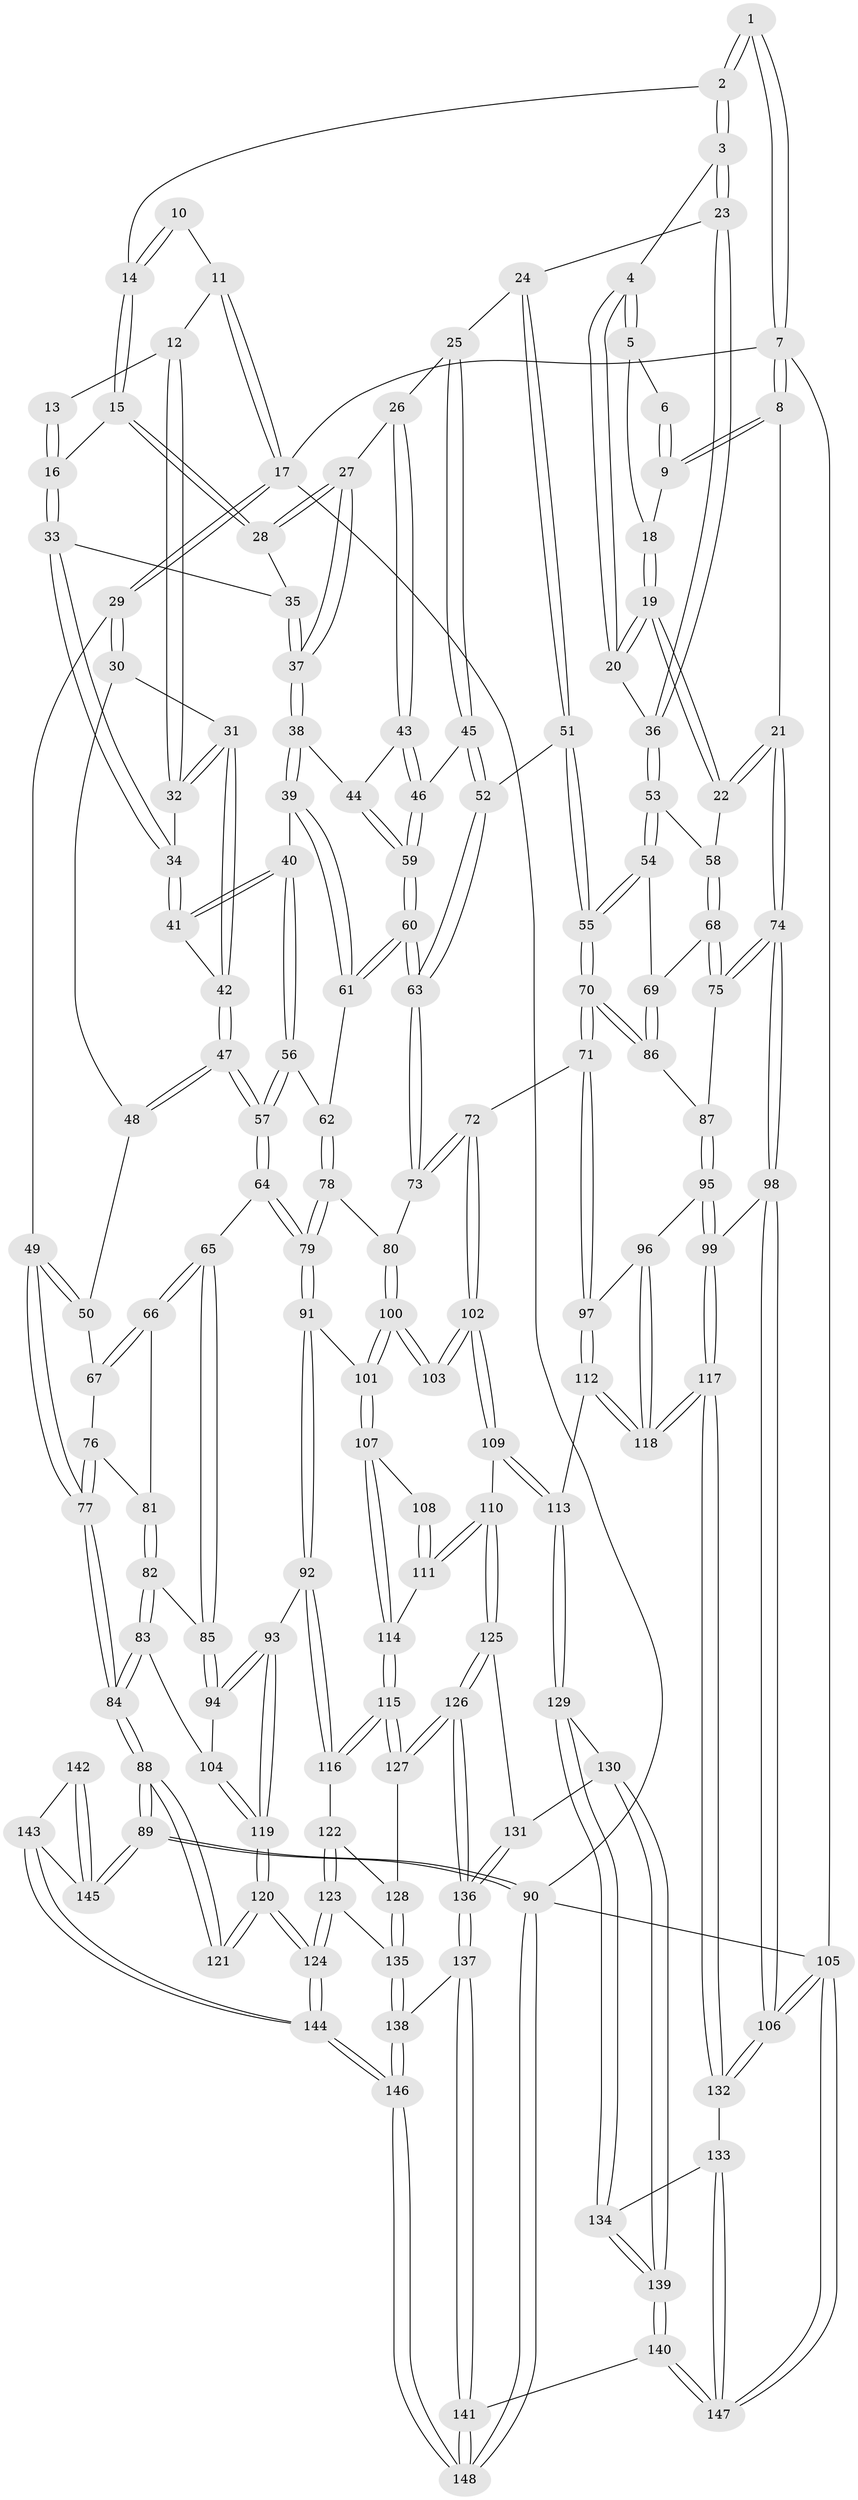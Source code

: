 // Generated by graph-tools (version 1.1) at 2025/11/02/27/25 16:11:56]
// undirected, 148 vertices, 367 edges
graph export_dot {
graph [start="1"]
  node [color=gray90,style=filled];
  1 [pos="+0.8932458876805502+0"];
  2 [pos="+0.6282483010600585+0"];
  3 [pos="+0.7401275656754062+0.090247053275357"];
  4 [pos="+0.8546099912513225+0.12195761903033468"];
  5 [pos="+0.8762091465730598+0.11088522389515132"];
  6 [pos="+0.8888590640700238+0.08012423374587209"];
  7 [pos="+1+0"];
  8 [pos="+1+0"];
  9 [pos="+1+0.0633781157220105"];
  10 [pos="+0.5739522420186891+0"];
  11 [pos="+0.3469059872034989+0"];
  12 [pos="+0.2723028307998286+0.0871232331074595"];
  13 [pos="+0.34308821135440554+0.08452724225489933"];
  14 [pos="+0.6200857964078558+0"];
  15 [pos="+0.5697813854826627+0"];
  16 [pos="+0.4167568955510322+0.11752766731037907"];
  17 [pos="+0+0"];
  18 [pos="+0.9511347049418087+0.11581381296860582"];
  19 [pos="+0.9210893382724079+0.2316913839479799"];
  20 [pos="+0.9118630017841322+0.23116739485296217"];
  21 [pos="+1+0.3304363690616764"];
  22 [pos="+1+0.27506368041060797"];
  23 [pos="+0.7370564420395092+0.2055925575877569"];
  24 [pos="+0.732036245187991+0.21335761913725207"];
  25 [pos="+0.6011717220916356+0.18664489296416506"];
  26 [pos="+0.5609153252841558+0.15385983832241518"];
  27 [pos="+0.5570407917221706+0.14526240716541078"];
  28 [pos="+0.5561400763668393+0.1035777682669086"];
  29 [pos="+0+0"];
  30 [pos="+0.19949797331756428+0.13523069322003187"];
  31 [pos="+0.21766131633004937+0.13408288792235487"];
  32 [pos="+0.24813472032879452+0.11891503627228114"];
  33 [pos="+0.41027050810243215+0.13969919660799762"];
  34 [pos="+0.3535386560469603+0.1744162370368391"];
  35 [pos="+0.4410948704706856+0.1861747124308064"];
  36 [pos="+0.8790841222461002+0.24385809297013766"];
  37 [pos="+0.4564888683477878+0.23895427880914658"];
  38 [pos="+0.4536122053435597+0.25336064387523505"];
  39 [pos="+0.4471995361796094+0.2563685592586206"];
  40 [pos="+0.41772599853958986+0.26530944880318563"];
  41 [pos="+0.35958802629407866+0.22746712973282404"];
  42 [pos="+0.2903777003876865+0.26234732392146765"];
  43 [pos="+0.5558363464443663+0.2612305972724902"];
  44 [pos="+0.4618642823173252+0.2578189546258911"];
  45 [pos="+0.6225032405340145+0.27590404824718645"];
  46 [pos="+0.5706073310966002+0.275073416376902"];
  47 [pos="+0.27333791583840716+0.336172537467656"];
  48 [pos="+0.1571235312166618+0.24219286924815847"];
  49 [pos="+0+0.16499296758317303"];
  50 [pos="+0.08978489183244084+0.29248867070446866"];
  51 [pos="+0.7049672453033259+0.2868636283590678"];
  52 [pos="+0.6811547197190487+0.2948646002703671"];
  53 [pos="+0.840219091816627+0.3334725055206524"];
  54 [pos="+0.8190128821103466+0.3586817952903589"];
  55 [pos="+0.7723539321074172+0.36554749512357415"];
  56 [pos="+0.3689770495115752+0.3523520260682481"];
  57 [pos="+0.28162574340388263+0.3762845885645006"];
  58 [pos="+0.916097380251479+0.33836255576979263"];
  59 [pos="+0.5284618104721814+0.3813142081225034"];
  60 [pos="+0.5284961127093074+0.3828625070708825"];
  61 [pos="+0.4569805202239476+0.36977189135766325"];
  62 [pos="+0.4071339769401366+0.37425237665859235"];
  63 [pos="+0.5719772176520277+0.4567680916500698"];
  64 [pos="+0.26023742720813997+0.4151562092899573"];
  65 [pos="+0.19970630058270047+0.4316876908958711"];
  66 [pos="+0.13509527165143648+0.37233878120577174"];
  67 [pos="+0.11009588736984928+0.34407087474783143"];
  68 [pos="+0.894742247101722+0.41003903519104834"];
  69 [pos="+0.8711830906205751+0.3989160826089153"];
  70 [pos="+0.736385312427215+0.4934570801537953"];
  71 [pos="+0.7094366854277286+0.5235118681896165"];
  72 [pos="+0.6672625946900377+0.5211263031491196"];
  73 [pos="+0.5729167363609601+0.4688149498286677"];
  74 [pos="+1+0.38483137301965903"];
  75 [pos="+0.9334435781846137+0.4451730066128889"];
  76 [pos="+0.03722974807480255+0.40427875135450747"];
  77 [pos="+0+0.5381922186750591"];
  78 [pos="+0.4290244236694308+0.4541901192673987"];
  79 [pos="+0.33920473547293944+0.5125215361801235"];
  80 [pos="+0.5674584465229009+0.47207866003912896"];
  81 [pos="+0.07374426796036142+0.4189534537106835"];
  82 [pos="+0.057855776713861405+0.5144479524477512"];
  83 [pos="+0.00128772434381349+0.5496571272822532"];
  84 [pos="+0+0.5439140330900198"];
  85 [pos="+0.18993404713974418+0.4452596886991741"];
  86 [pos="+0.8082046928032767+0.4860790040607084"];
  87 [pos="+0.8991102713121087+0.4937800562117142"];
  88 [pos="+0+0.7609508729978138"];
  89 [pos="+0+1"];
  90 [pos="+0+1"];
  91 [pos="+0.34458383058233977+0.5381924903887162"];
  92 [pos="+0.29077583295505993+0.6277439439938932"];
  93 [pos="+0.27642584736861575+0.6277256901435"];
  94 [pos="+0.19551845347547336+0.5615284198037235"];
  95 [pos="+0.9055109831337264+0.5693248105561175"];
  96 [pos="+0.8607813165279328+0.5997141458525139"];
  97 [pos="+0.7532993073210505+0.5871957136248818"];
  98 [pos="+1+0.561179618428813"];
  99 [pos="+0.9885633524208037+0.6006712332477466"];
  100 [pos="+0.5161402753836002+0.5364887407076988"];
  101 [pos="+0.4539912826780795+0.5821694129096098"];
  102 [pos="+0.6018744757498413+0.6658817662494848"];
  103 [pos="+0.5459467921710914+0.6132504662684698"];
  104 [pos="+0.10757101450102943+0.6182726332010471"];
  105 [pos="+1+1"];
  106 [pos="+1+0.7616414047182009"];
  107 [pos="+0.4577659181068097+0.6554873637844568"];
  108 [pos="+0.5405772445719091+0.6189851219304604"];
  109 [pos="+0.5995464310225136+0.6832153571582722"];
  110 [pos="+0.5605850413617202+0.7125060115895631"];
  111 [pos="+0.5014241964388951+0.6921777425392135"];
  112 [pos="+0.7457421349467466+0.7288147869010049"];
  113 [pos="+0.7348835736980889+0.7373401913153359"];
  114 [pos="+0.45771827391446346+0.6813777937077921"];
  115 [pos="+0.4132857374723579+0.717809404172432"];
  116 [pos="+0.32615169785700915+0.6878186309794417"];
  117 [pos="+0.8962643276138035+0.7535847312214775"];
  118 [pos="+0.8962437395191837+0.7535716715771852"];
  119 [pos="+0.15091964748105313+0.7008190083130738"];
  120 [pos="+0.1314575639726346+0.8163104163201413"];
  121 [pos="+0+0.8079266118811946"];
  122 [pos="+0.30899595477139713+0.7145515774515993"];
  123 [pos="+0.19311239241483263+0.8384279412930138"];
  124 [pos="+0.1570952878638927+0.8387722867140356"];
  125 [pos="+0.5637457919514453+0.7808922752431718"];
  126 [pos="+0.4230930301080173+0.8256801031394354"];
  127 [pos="+0.4207934400511236+0.8231366046863012"];
  128 [pos="+0.3429361968294336+0.8320066675071692"];
  129 [pos="+0.7215266798917508+0.7726937490784263"];
  130 [pos="+0.6837806919021574+0.83228112905073"];
  131 [pos="+0.5950667453212892+0.8229109570127063"];
  132 [pos="+0.8990746354780069+0.7573753276550559"];
  133 [pos="+0.8903728616438794+0.87536145250725"];
  134 [pos="+0.8397886823349906+0.8791195570576616"];
  135 [pos="+0.25307722091622276+0.8606091099863121"];
  136 [pos="+0.48076263569283406+1"];
  137 [pos="+0.48017168730389337+1"];
  138 [pos="+0.29307690408979215+0.9185933078482954"];
  139 [pos="+0.7117320785733092+0.9255935514683308"];
  140 [pos="+0.6494488889902496+1"];
  141 [pos="+0.5160277112532367+1"];
  142 [pos="+0.02320188263059661+0.9347214378153841"];
  143 [pos="+0.0359235335794802+0.9576574335405655"];
  144 [pos="+0.1376498085403037+1"];
  145 [pos="+0.00738129927963245+0.9686588348670512"];
  146 [pos="+0.1461419878712573+1"];
  147 [pos="+1+1"];
  148 [pos="+0.14432871604855815+1"];
  1 -- 2;
  1 -- 2;
  1 -- 7;
  1 -- 7;
  2 -- 3;
  2 -- 3;
  2 -- 14;
  3 -- 4;
  3 -- 23;
  3 -- 23;
  4 -- 5;
  4 -- 5;
  4 -- 20;
  4 -- 20;
  5 -- 6;
  5 -- 18;
  6 -- 9;
  6 -- 9;
  7 -- 8;
  7 -- 8;
  7 -- 17;
  7 -- 105;
  8 -- 9;
  8 -- 9;
  8 -- 21;
  9 -- 18;
  10 -- 11;
  10 -- 14;
  10 -- 14;
  11 -- 12;
  11 -- 17;
  11 -- 17;
  12 -- 13;
  12 -- 32;
  12 -- 32;
  13 -- 16;
  13 -- 16;
  14 -- 15;
  14 -- 15;
  15 -- 16;
  15 -- 28;
  15 -- 28;
  16 -- 33;
  16 -- 33;
  17 -- 29;
  17 -- 29;
  17 -- 90;
  18 -- 19;
  18 -- 19;
  19 -- 20;
  19 -- 20;
  19 -- 22;
  19 -- 22;
  20 -- 36;
  21 -- 22;
  21 -- 22;
  21 -- 74;
  21 -- 74;
  22 -- 58;
  23 -- 24;
  23 -- 36;
  23 -- 36;
  24 -- 25;
  24 -- 51;
  24 -- 51;
  25 -- 26;
  25 -- 45;
  25 -- 45;
  26 -- 27;
  26 -- 43;
  26 -- 43;
  27 -- 28;
  27 -- 28;
  27 -- 37;
  27 -- 37;
  28 -- 35;
  29 -- 30;
  29 -- 30;
  29 -- 49;
  30 -- 31;
  30 -- 48;
  31 -- 32;
  31 -- 32;
  31 -- 42;
  31 -- 42;
  32 -- 34;
  33 -- 34;
  33 -- 34;
  33 -- 35;
  34 -- 41;
  34 -- 41;
  35 -- 37;
  35 -- 37;
  36 -- 53;
  36 -- 53;
  37 -- 38;
  37 -- 38;
  38 -- 39;
  38 -- 39;
  38 -- 44;
  39 -- 40;
  39 -- 61;
  39 -- 61;
  40 -- 41;
  40 -- 41;
  40 -- 56;
  40 -- 56;
  41 -- 42;
  42 -- 47;
  42 -- 47;
  43 -- 44;
  43 -- 46;
  43 -- 46;
  44 -- 59;
  44 -- 59;
  45 -- 46;
  45 -- 52;
  45 -- 52;
  46 -- 59;
  46 -- 59;
  47 -- 48;
  47 -- 48;
  47 -- 57;
  47 -- 57;
  48 -- 50;
  49 -- 50;
  49 -- 50;
  49 -- 77;
  49 -- 77;
  50 -- 67;
  51 -- 52;
  51 -- 55;
  51 -- 55;
  52 -- 63;
  52 -- 63;
  53 -- 54;
  53 -- 54;
  53 -- 58;
  54 -- 55;
  54 -- 55;
  54 -- 69;
  55 -- 70;
  55 -- 70;
  56 -- 57;
  56 -- 57;
  56 -- 62;
  57 -- 64;
  57 -- 64;
  58 -- 68;
  58 -- 68;
  59 -- 60;
  59 -- 60;
  60 -- 61;
  60 -- 61;
  60 -- 63;
  60 -- 63;
  61 -- 62;
  62 -- 78;
  62 -- 78;
  63 -- 73;
  63 -- 73;
  64 -- 65;
  64 -- 79;
  64 -- 79;
  65 -- 66;
  65 -- 66;
  65 -- 85;
  65 -- 85;
  66 -- 67;
  66 -- 67;
  66 -- 81;
  67 -- 76;
  68 -- 69;
  68 -- 75;
  68 -- 75;
  69 -- 86;
  69 -- 86;
  70 -- 71;
  70 -- 71;
  70 -- 86;
  70 -- 86;
  71 -- 72;
  71 -- 97;
  71 -- 97;
  72 -- 73;
  72 -- 73;
  72 -- 102;
  72 -- 102;
  73 -- 80;
  74 -- 75;
  74 -- 75;
  74 -- 98;
  74 -- 98;
  75 -- 87;
  76 -- 77;
  76 -- 77;
  76 -- 81;
  77 -- 84;
  77 -- 84;
  78 -- 79;
  78 -- 79;
  78 -- 80;
  79 -- 91;
  79 -- 91;
  80 -- 100;
  80 -- 100;
  81 -- 82;
  81 -- 82;
  82 -- 83;
  82 -- 83;
  82 -- 85;
  83 -- 84;
  83 -- 84;
  83 -- 104;
  84 -- 88;
  84 -- 88;
  85 -- 94;
  85 -- 94;
  86 -- 87;
  87 -- 95;
  87 -- 95;
  88 -- 89;
  88 -- 89;
  88 -- 121;
  88 -- 121;
  89 -- 90;
  89 -- 90;
  89 -- 145;
  89 -- 145;
  90 -- 148;
  90 -- 148;
  90 -- 105;
  91 -- 92;
  91 -- 92;
  91 -- 101;
  92 -- 93;
  92 -- 116;
  92 -- 116;
  93 -- 94;
  93 -- 94;
  93 -- 119;
  93 -- 119;
  94 -- 104;
  95 -- 96;
  95 -- 99;
  95 -- 99;
  96 -- 97;
  96 -- 118;
  96 -- 118;
  97 -- 112;
  97 -- 112;
  98 -- 99;
  98 -- 106;
  98 -- 106;
  99 -- 117;
  99 -- 117;
  100 -- 101;
  100 -- 101;
  100 -- 103;
  100 -- 103;
  101 -- 107;
  101 -- 107;
  102 -- 103;
  102 -- 103;
  102 -- 109;
  102 -- 109;
  104 -- 119;
  104 -- 119;
  105 -- 106;
  105 -- 106;
  105 -- 147;
  105 -- 147;
  106 -- 132;
  106 -- 132;
  107 -- 108;
  107 -- 114;
  107 -- 114;
  108 -- 111;
  108 -- 111;
  109 -- 110;
  109 -- 113;
  109 -- 113;
  110 -- 111;
  110 -- 111;
  110 -- 125;
  110 -- 125;
  111 -- 114;
  112 -- 113;
  112 -- 118;
  112 -- 118;
  113 -- 129;
  113 -- 129;
  114 -- 115;
  114 -- 115;
  115 -- 116;
  115 -- 116;
  115 -- 127;
  115 -- 127;
  116 -- 122;
  117 -- 118;
  117 -- 118;
  117 -- 132;
  117 -- 132;
  119 -- 120;
  119 -- 120;
  120 -- 121;
  120 -- 121;
  120 -- 124;
  120 -- 124;
  122 -- 123;
  122 -- 123;
  122 -- 128;
  123 -- 124;
  123 -- 124;
  123 -- 135;
  124 -- 144;
  124 -- 144;
  125 -- 126;
  125 -- 126;
  125 -- 131;
  126 -- 127;
  126 -- 127;
  126 -- 136;
  126 -- 136;
  127 -- 128;
  128 -- 135;
  128 -- 135;
  129 -- 130;
  129 -- 134;
  129 -- 134;
  130 -- 131;
  130 -- 139;
  130 -- 139;
  131 -- 136;
  131 -- 136;
  132 -- 133;
  133 -- 134;
  133 -- 147;
  133 -- 147;
  134 -- 139;
  134 -- 139;
  135 -- 138;
  135 -- 138;
  136 -- 137;
  136 -- 137;
  137 -- 138;
  137 -- 141;
  137 -- 141;
  138 -- 146;
  138 -- 146;
  139 -- 140;
  139 -- 140;
  140 -- 141;
  140 -- 147;
  140 -- 147;
  141 -- 148;
  141 -- 148;
  142 -- 143;
  142 -- 145;
  142 -- 145;
  143 -- 144;
  143 -- 144;
  143 -- 145;
  144 -- 146;
  144 -- 146;
  146 -- 148;
  146 -- 148;
}
